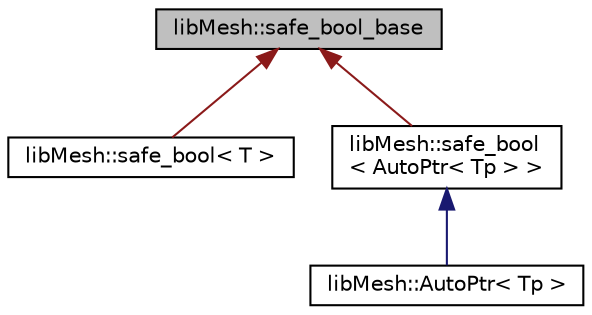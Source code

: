digraph "libMesh::safe_bool_base"
{
  edge [fontname="Helvetica",fontsize="10",labelfontname="Helvetica",labelfontsize="10"];
  node [fontname="Helvetica",fontsize="10",shape=record];
  Node1 [label="libMesh::safe_bool_base",height=0.2,width=0.4,color="black", fillcolor="grey75", style="filled", fontcolor="black"];
  Node1 -> Node2 [dir="back",color="firebrick4",fontsize="10",style="solid",fontname="Helvetica"];
  Node2 [label="libMesh::safe_bool\< T \>",height=0.2,width=0.4,color="black", fillcolor="white", style="filled",URL="$classlibMesh_1_1safe__bool.html"];
  Node1 -> Node3 [dir="back",color="firebrick4",fontsize="10",style="solid",fontname="Helvetica"];
  Node3 [label="libMesh::safe_bool\l\< AutoPtr\< Tp \> \>",height=0.2,width=0.4,color="black", fillcolor="white", style="filled",URL="$classlibMesh_1_1safe__bool.html"];
  Node3 -> Node4 [dir="back",color="midnightblue",fontsize="10",style="solid",fontname="Helvetica"];
  Node4 [label="libMesh::AutoPtr\< Tp \>",height=0.2,width=0.4,color="black", fillcolor="white", style="filled",URL="$classlibMesh_1_1AutoPtr.html",tooltip="A simple smart pointer providing strict ownership semantics. "];
}
